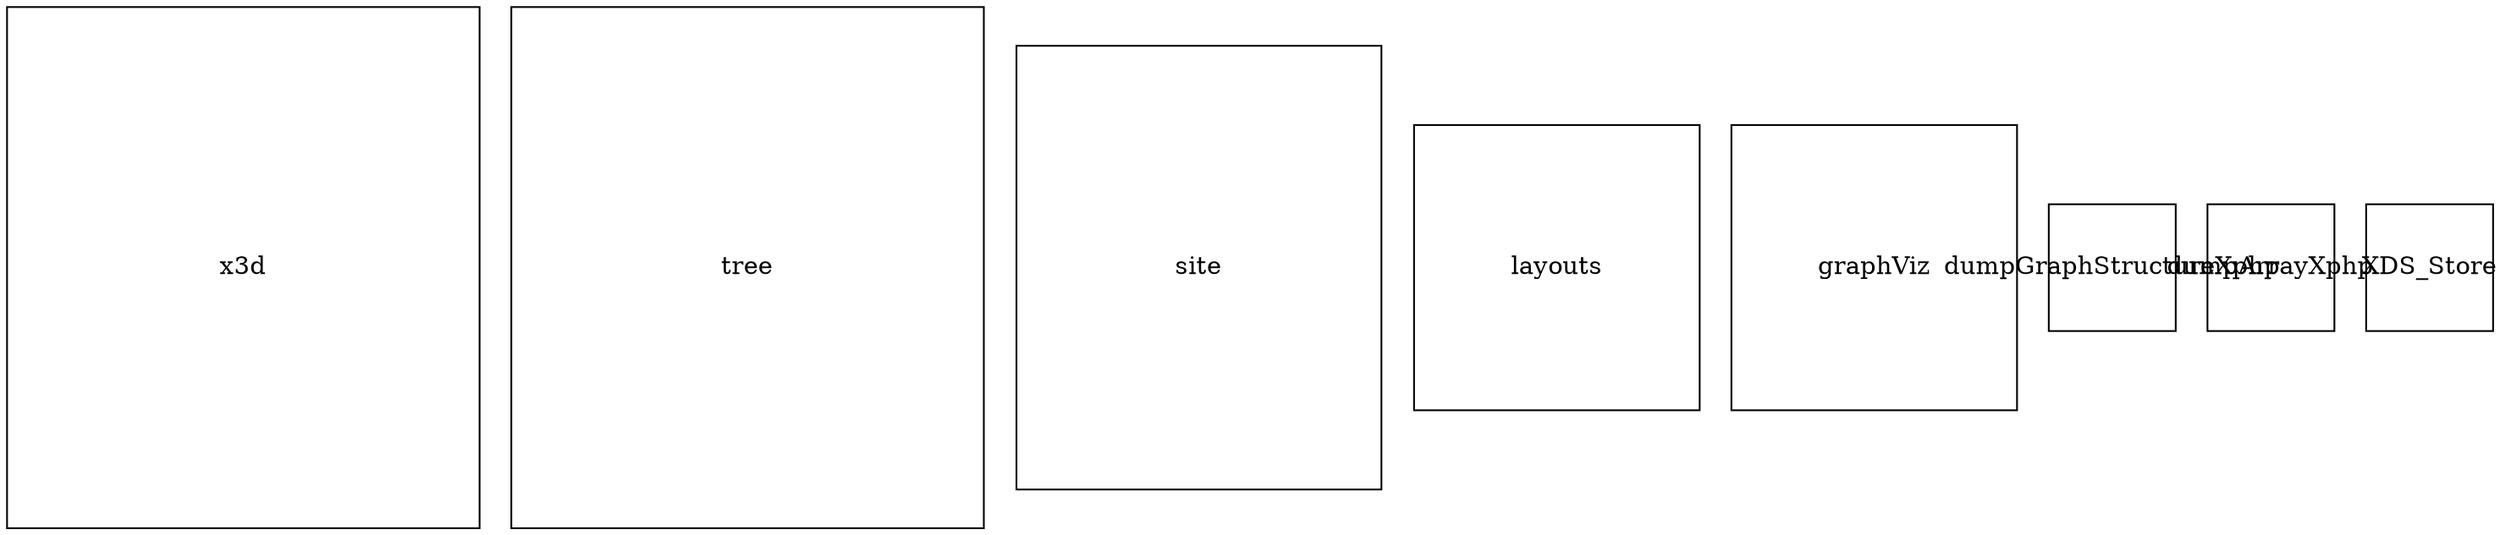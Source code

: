 digraph G {
x3d [shape="rectangle" width="3.72222222222", height="4.11111111111", fixedsize=true, type="node"];
tree [shape="rectangle" width="3.72222222222", height="4.11111111111", fixedsize=true, type="node"];
site [shape="rectangle" width="2.875", height="3.5", fixedsize=true, type="node"];
layouts [shape="rectangle" width="2.25", height="2.25", fixedsize=true, type="node"];
graphViz [shape="rectangle" width="2.25", height="2.25", fixedsize=true, type="node"];
dumpGraphStructureXphp [shape="rectangle" width="1", height="1", fixedsize=true, type="leaf"];
dumpArrayXphp [shape="rectangle" width="1", height="1", fixedsize=true, type="leaf"];
XDS_Store [shape="rectangle" width="1", height="1", fixedsize=true, type="leaf"];
}
